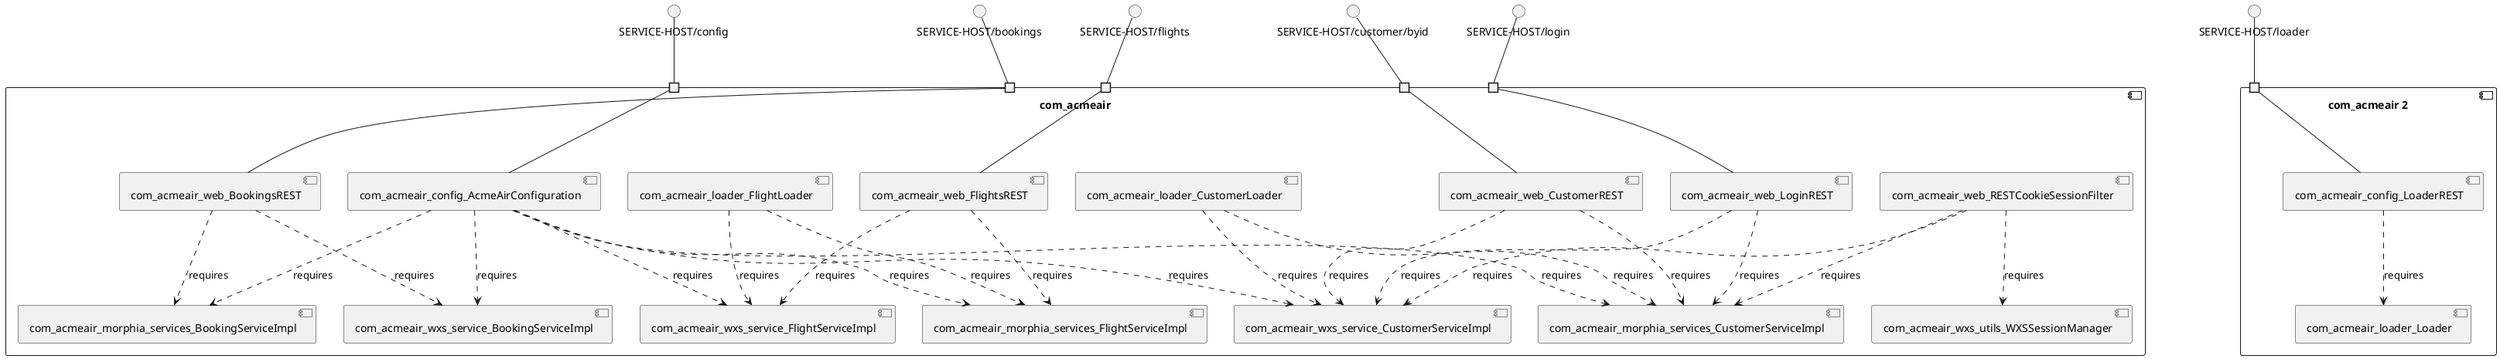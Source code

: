 @startuml
skinparam fixCircleLabelOverlapping true
skinparam componentStyle uml2
component "com_acmeair\n\n\n\n\n\n" {
[com_acmeair_morphia_services_CustomerServiceImpl]
[com_acmeair_web_CustomerREST]
[com_acmeair_web_LoginREST]
[com_acmeair_web_FlightsREST]
[com_acmeair_wxs_service_BookingServiceImpl]
[com_acmeair_web_RESTCookieSessionFilter]
[com_acmeair_wxs_utils_WXSSessionManager]
[com_acmeair_wxs_service_CustomerServiceImpl]
[com_acmeair_loader_FlightLoader]
[com_acmeair_morphia_services_FlightServiceImpl]
[com_acmeair_loader_CustomerLoader]
[com_acmeair_web_BookingsREST]
[com_acmeair_morphia_services_BookingServiceImpl]
[com_acmeair_config_AcmeAirConfiguration]
[com_acmeair_wxs_service_FlightServiceImpl]
portin " " as com_acmeair_requires_SERVICE_HOST_config
portin " " as com_acmeair_requires_SERVICE_HOST_flights
portin " " as com_acmeair_requires_SERVICE_HOST_customer_byid
portin " " as com_acmeair_requires_SERVICE_HOST_login
portin " " as com_acmeair_requires_SERVICE_HOST_bookings
[com_acmeair_web_FlightsREST]..>[com_acmeair_morphia_services_FlightServiceImpl] : requires
[com_acmeair_config_AcmeAirConfiguration]..>[com_acmeair_wxs_service_FlightServiceImpl] : requires
[com_acmeair_config_AcmeAirConfiguration]..>[com_acmeair_morphia_services_BookingServiceImpl] : requires
[com_acmeair_config_AcmeAirConfiguration]..>[com_acmeair_morphia_services_FlightServiceImpl] : requires
[com_acmeair_web_LoginREST]..>[com_acmeair_morphia_services_CustomerServiceImpl] : requires
[com_acmeair_web_RESTCookieSessionFilter]..>[com_acmeair_morphia_services_CustomerServiceImpl] : requires
[com_acmeair_web_RESTCookieSessionFilter]..>[com_acmeair_wxs_service_CustomerServiceImpl] : requires
[com_acmeair_loader_FlightLoader]..>[com_acmeair_morphia_services_FlightServiceImpl] : requires
[com_acmeair_web_RESTCookieSessionFilter]..>[com_acmeair_wxs_utils_WXSSessionManager] : requires
[com_acmeair_loader_CustomerLoader]..>[com_acmeair_morphia_services_CustomerServiceImpl] : requires
[com_acmeair_web_CustomerREST]..>[com_acmeair_morphia_services_CustomerServiceImpl] : requires
[com_acmeair_web_CustomerREST]..>[com_acmeair_wxs_service_CustomerServiceImpl] : requires
[com_acmeair_web_FlightsREST]..>[com_acmeair_wxs_service_FlightServiceImpl] : requires
[com_acmeair_loader_CustomerLoader]..>[com_acmeair_wxs_service_CustomerServiceImpl] : requires
[com_acmeair_config_AcmeAirConfiguration]..>[com_acmeair_morphia_services_CustomerServiceImpl] : requires
[com_acmeair_web_LoginREST]..>[com_acmeair_wxs_service_CustomerServiceImpl] : requires
[com_acmeair_config_AcmeAirConfiguration]..>[com_acmeair_wxs_service_BookingServiceImpl] : requires
[com_acmeair_config_AcmeAirConfiguration]..>[com_acmeair_wxs_service_CustomerServiceImpl] : requires
[com_acmeair_web_BookingsREST]..>[com_acmeair_wxs_service_BookingServiceImpl] : requires
[com_acmeair_loader_FlightLoader]..>[com_acmeair_wxs_service_FlightServiceImpl] : requires
[com_acmeair_web_BookingsREST]..>[com_acmeair_morphia_services_BookingServiceImpl] : requires
"com_acmeair_requires_SERVICE_HOST_config"--[com_acmeair_config_AcmeAirConfiguration]
"com_acmeair_requires_SERVICE_HOST_customer_byid"--[com_acmeair_web_CustomerREST]
"com_acmeair_requires_SERVICE_HOST_login"--[com_acmeair_web_LoginREST]
"com_acmeair_requires_SERVICE_HOST_bookings"--[com_acmeair_web_BookingsREST]
"com_acmeair_requires_SERVICE_HOST_flights"--[com_acmeair_web_FlightsREST]
}
interface "SERVICE-HOST/bookings" as interface.SERVICE_HOST_bookings
interface.SERVICE_HOST_bookings--"com_acmeair_requires_SERVICE_HOST_bookings"
interface "SERVICE-HOST/config" as interface.SERVICE_HOST_config
interface.SERVICE_HOST_config--"com_acmeair_requires_SERVICE_HOST_config"
interface "SERVICE-HOST/customer/byid" as interface.SERVICE_HOST_customer_byid
interface.SERVICE_HOST_customer_byid--"com_acmeair_requires_SERVICE_HOST_customer_byid"
interface "SERVICE-HOST/flights" as interface.SERVICE_HOST_flights
interface.SERVICE_HOST_flights--"com_acmeair_requires_SERVICE_HOST_flights"
interface "SERVICE-HOST/login" as interface.SERVICE_HOST_login
interface.SERVICE_HOST_login--"com_acmeair_requires_SERVICE_HOST_login"
component "com_acmeair 2\n\n\n\n\n\n" {
[com_acmeair_config_LoaderREST]
[com_acmeair_loader_Loader]
portin " " as com_acmeair_2_requires_SERVICE_HOST_loader
[com_acmeair_config_LoaderREST]..>[com_acmeair_loader_Loader] : requires
"com_acmeair_2_requires_SERVICE_HOST_loader"--[com_acmeair_config_LoaderREST]
}
interface "SERVICE-HOST/loader" as interface.SERVICE_HOST_loader
interface.SERVICE_HOST_loader--"com_acmeair_2_requires_SERVICE_HOST_loader"

@enduml
